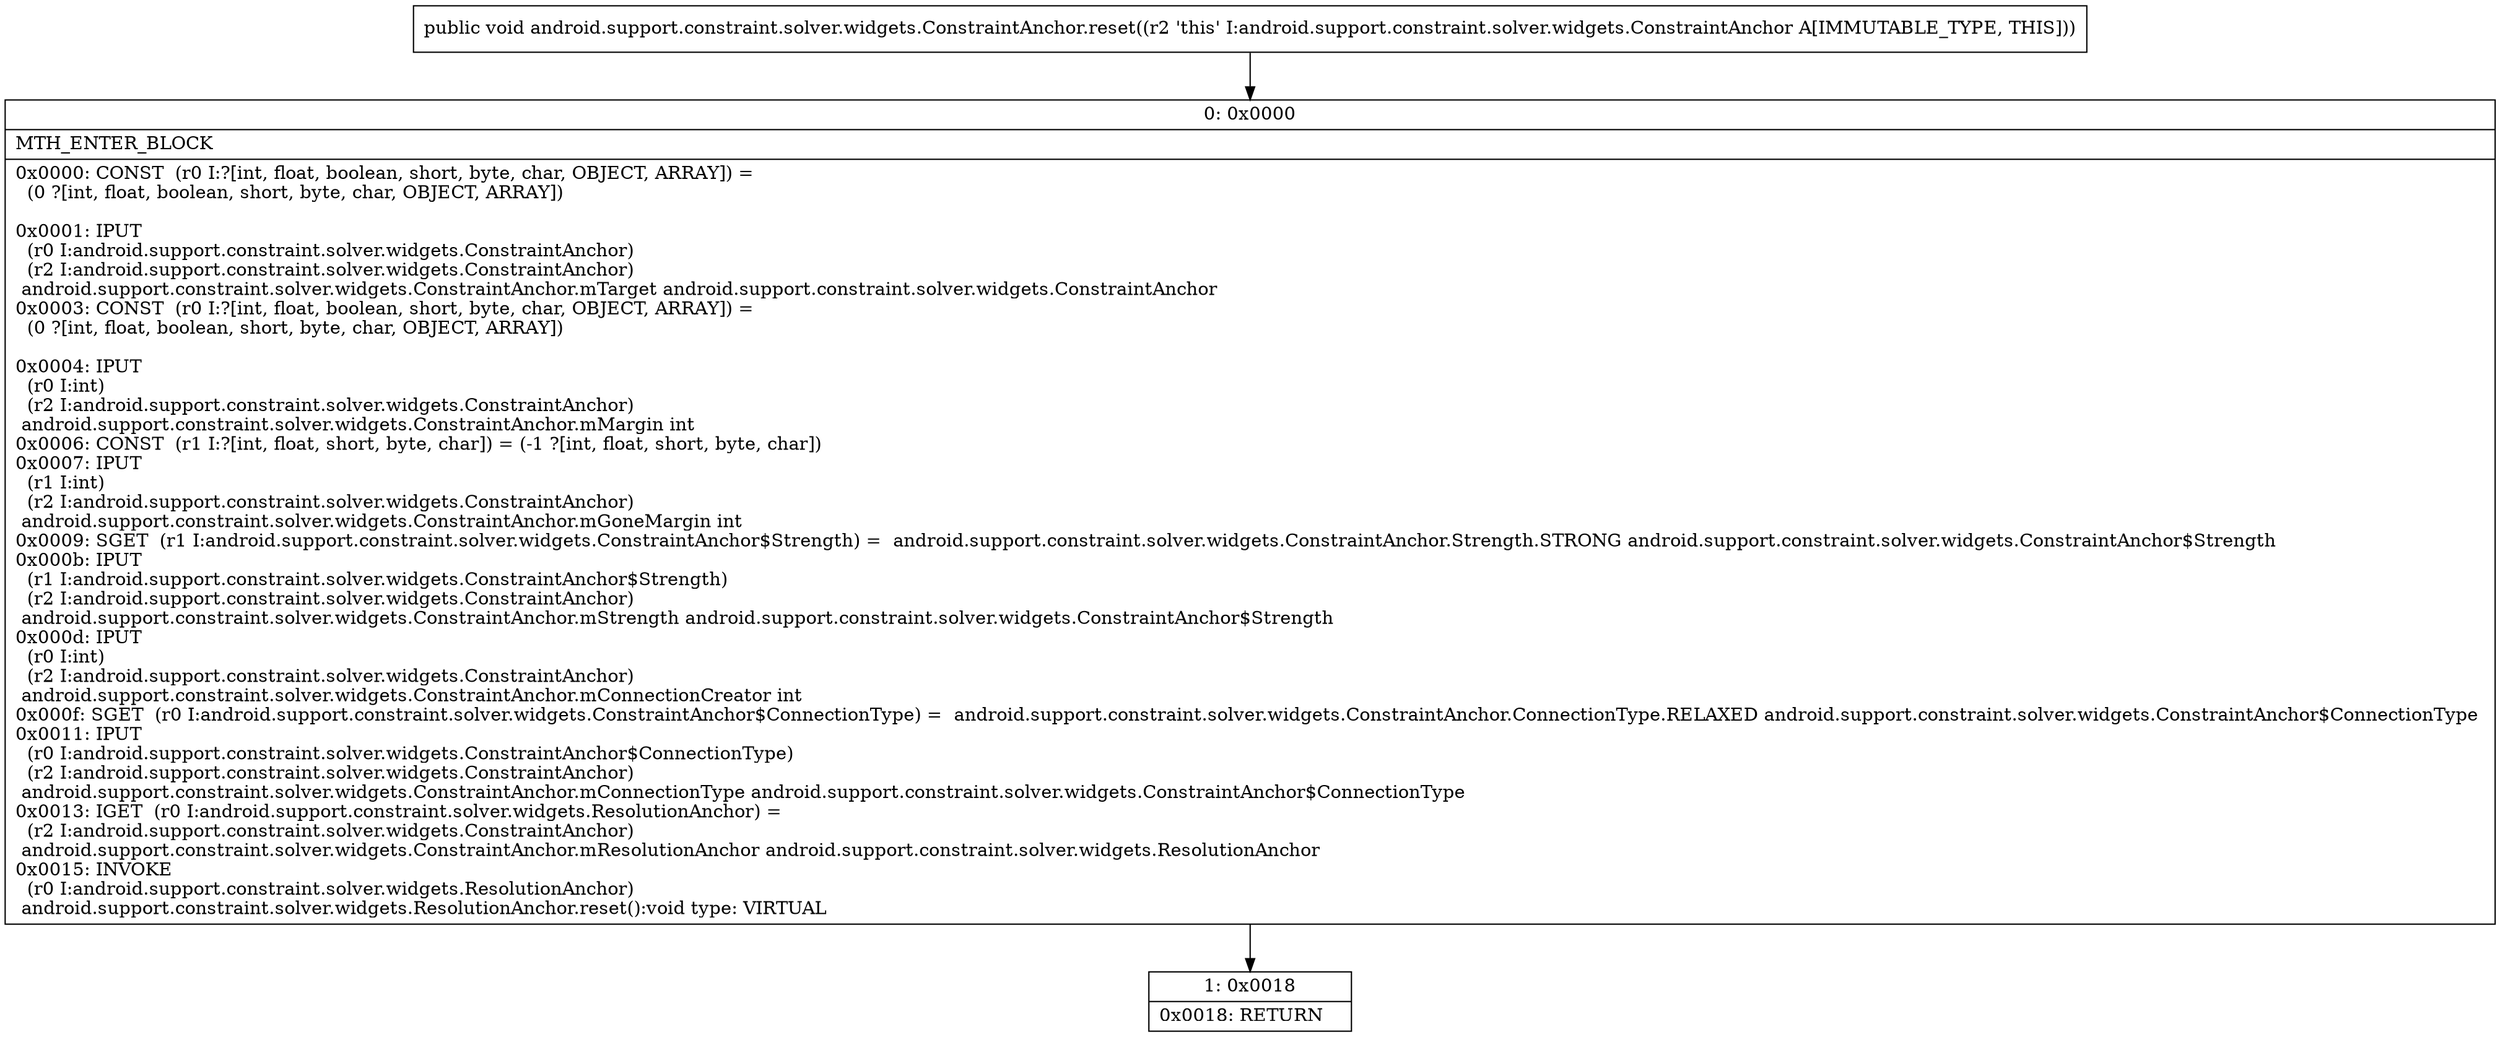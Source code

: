 digraph "CFG forandroid.support.constraint.solver.widgets.ConstraintAnchor.reset()V" {
Node_0 [shape=record,label="{0\:\ 0x0000|MTH_ENTER_BLOCK\l|0x0000: CONST  (r0 I:?[int, float, boolean, short, byte, char, OBJECT, ARRAY]) = \l  (0 ?[int, float, boolean, short, byte, char, OBJECT, ARRAY])\l \l0x0001: IPUT  \l  (r0 I:android.support.constraint.solver.widgets.ConstraintAnchor)\l  (r2 I:android.support.constraint.solver.widgets.ConstraintAnchor)\l android.support.constraint.solver.widgets.ConstraintAnchor.mTarget android.support.constraint.solver.widgets.ConstraintAnchor \l0x0003: CONST  (r0 I:?[int, float, boolean, short, byte, char, OBJECT, ARRAY]) = \l  (0 ?[int, float, boolean, short, byte, char, OBJECT, ARRAY])\l \l0x0004: IPUT  \l  (r0 I:int)\l  (r2 I:android.support.constraint.solver.widgets.ConstraintAnchor)\l android.support.constraint.solver.widgets.ConstraintAnchor.mMargin int \l0x0006: CONST  (r1 I:?[int, float, short, byte, char]) = (\-1 ?[int, float, short, byte, char]) \l0x0007: IPUT  \l  (r1 I:int)\l  (r2 I:android.support.constraint.solver.widgets.ConstraintAnchor)\l android.support.constraint.solver.widgets.ConstraintAnchor.mGoneMargin int \l0x0009: SGET  (r1 I:android.support.constraint.solver.widgets.ConstraintAnchor$Strength) =  android.support.constraint.solver.widgets.ConstraintAnchor.Strength.STRONG android.support.constraint.solver.widgets.ConstraintAnchor$Strength \l0x000b: IPUT  \l  (r1 I:android.support.constraint.solver.widgets.ConstraintAnchor$Strength)\l  (r2 I:android.support.constraint.solver.widgets.ConstraintAnchor)\l android.support.constraint.solver.widgets.ConstraintAnchor.mStrength android.support.constraint.solver.widgets.ConstraintAnchor$Strength \l0x000d: IPUT  \l  (r0 I:int)\l  (r2 I:android.support.constraint.solver.widgets.ConstraintAnchor)\l android.support.constraint.solver.widgets.ConstraintAnchor.mConnectionCreator int \l0x000f: SGET  (r0 I:android.support.constraint.solver.widgets.ConstraintAnchor$ConnectionType) =  android.support.constraint.solver.widgets.ConstraintAnchor.ConnectionType.RELAXED android.support.constraint.solver.widgets.ConstraintAnchor$ConnectionType \l0x0011: IPUT  \l  (r0 I:android.support.constraint.solver.widgets.ConstraintAnchor$ConnectionType)\l  (r2 I:android.support.constraint.solver.widgets.ConstraintAnchor)\l android.support.constraint.solver.widgets.ConstraintAnchor.mConnectionType android.support.constraint.solver.widgets.ConstraintAnchor$ConnectionType \l0x0013: IGET  (r0 I:android.support.constraint.solver.widgets.ResolutionAnchor) = \l  (r2 I:android.support.constraint.solver.widgets.ConstraintAnchor)\l android.support.constraint.solver.widgets.ConstraintAnchor.mResolutionAnchor android.support.constraint.solver.widgets.ResolutionAnchor \l0x0015: INVOKE  \l  (r0 I:android.support.constraint.solver.widgets.ResolutionAnchor)\l android.support.constraint.solver.widgets.ResolutionAnchor.reset():void type: VIRTUAL \l}"];
Node_1 [shape=record,label="{1\:\ 0x0018|0x0018: RETURN   \l}"];
MethodNode[shape=record,label="{public void android.support.constraint.solver.widgets.ConstraintAnchor.reset((r2 'this' I:android.support.constraint.solver.widgets.ConstraintAnchor A[IMMUTABLE_TYPE, THIS])) }"];
MethodNode -> Node_0;
Node_0 -> Node_1;
}

